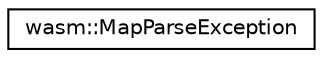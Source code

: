 digraph "Graphical Class Hierarchy"
{
  edge [fontname="Helvetica",fontsize="10",labelfontname="Helvetica",labelfontsize="10"];
  node [fontname="Helvetica",fontsize="10",shape=record];
  rankdir="LR";
  Node0 [label="wasm::MapParseException",height=0.2,width=0.4,color="black", fillcolor="white", style="filled",URL="$structwasm_1_1_map_parse_exception.html"];
}

